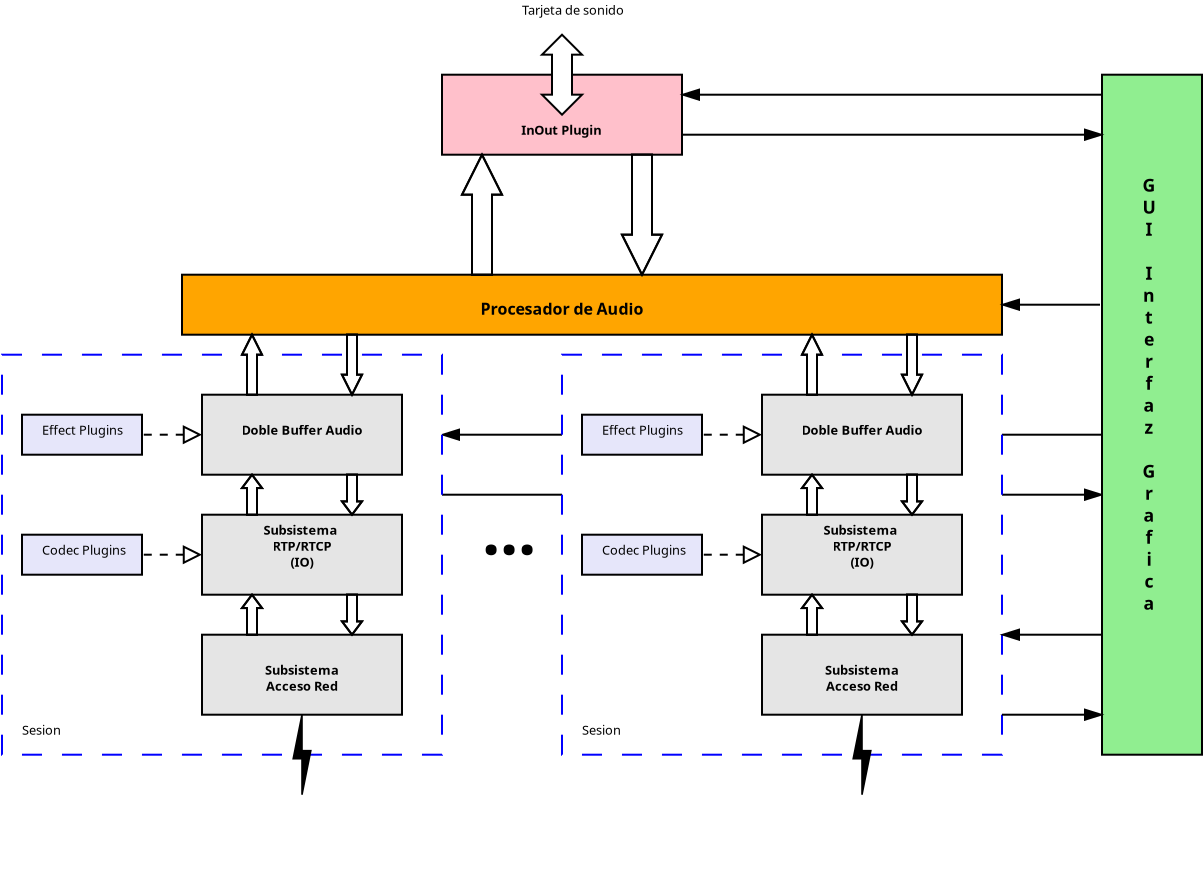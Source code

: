 <?xml version="1.0" encoding="UTF-8"?>
<dia:diagram xmlns:dia="http://www.lysator.liu.se/~alla/dia/"><dia:layer name="Fondo" visible="true"><dia:object type="UML - Message" version="0" id="O0"><dia:attribute name="obj_pos"><dia:point val="13,17"/></dia:attribute><dia:attribute name="obj_bb"><dia:rectangle val="12.95,16.35;46.05,17.4"/></dia:attribute><dia:attribute name="conn_endpoints"><dia:point val="13,17"/><dia:point val="46,17"/></dia:attribute><dia:attribute name="text"><dia:string>##</dia:string></dia:attribute><dia:attribute name="type"><dia:enum val="0"/></dia:attribute><dia:attribute name="text_pos"><dia:point val="29.5,17"/></dia:attribute></dia:object><dia:object type="UML - Message" version="0" id="O1"><dia:attribute name="obj_pos"><dia:point val="46,14"/></dia:attribute><dia:attribute name="obj_bb"><dia:rectangle val="12.95,13.35;46.05,14.4"/></dia:attribute><dia:attribute name="conn_endpoints"><dia:point val="46,14"/><dia:point val="13,14"/></dia:attribute><dia:attribute name="text"><dia:string>##</dia:string></dia:attribute><dia:attribute name="type"><dia:enum val="0"/></dia:attribute><dia:attribute name="text_pos"><dia:point val="29.5,14"/></dia:attribute></dia:object><dia:object type="Standard - Box" version="0" id="O2"><dia:attribute name="obj_pos"><dia:point val="-9,10"/></dia:attribute><dia:attribute name="obj_bb"><dia:rectangle val="-9.05,9.95;13.05,30.05"/></dia:attribute><dia:attribute name="elem_corner"><dia:point val="-9,10"/></dia:attribute><dia:attribute name="elem_width"><dia:real val="22"/></dia:attribute><dia:attribute name="elem_height"><dia:real val="20"/></dia:attribute><dia:attribute name="border_color"><dia:color val="#0000ff"/></dia:attribute><dia:attribute name="show_background"><dia:boolean val="true"/></dia:attribute><dia:attribute name="line_style"><dia:enum val="1"/></dia:attribute></dia:object><dia:object type="Standard - Box" version="0" id="O3"><dia:attribute name="obj_pos"><dia:point val="0,6"/></dia:attribute><dia:attribute name="obj_bb"><dia:rectangle val="-0.05,5.95;41.05,9.05"/></dia:attribute><dia:attribute name="elem_corner"><dia:point val="0,6"/></dia:attribute><dia:attribute name="elem_width"><dia:real val="41"/></dia:attribute><dia:attribute name="elem_height"><dia:real val="3"/></dia:attribute><dia:attribute name="inner_color"><dia:color val="#ffa500"/></dia:attribute><dia:attribute name="show_background"><dia:boolean val="true"/></dia:attribute></dia:object><dia:object type="Standard - Box" version="0" id="O4"><dia:attribute name="obj_pos"><dia:point val="13,-4"/></dia:attribute><dia:attribute name="obj_bb"><dia:rectangle val="12.95,-4.05;25.05,0.05"/></dia:attribute><dia:attribute name="elem_corner"><dia:point val="13,-4"/></dia:attribute><dia:attribute name="elem_width"><dia:real val="12"/></dia:attribute><dia:attribute name="elem_height"><dia:real val="4"/></dia:attribute><dia:attribute name="inner_color"><dia:color val="#ffc0cb"/></dia:attribute><dia:attribute name="show_background"><dia:boolean val="true"/></dia:attribute></dia:object><dia:object type="Standard - Text" version="0" id="O5"><dia:attribute name="obj_pos"><dia:point val="19,-1"/></dia:attribute><dia:attribute name="obj_bb"><dia:rectangle val="17.3,-1.673;20.723,-0.555"/></dia:attribute><dia:attribute name="text"><dia:composite type="text"><dia:attribute name="string"><dia:string>#InOut Plugin#</dia:string></dia:attribute><dia:attribute name="font"><dia:font family="sans" style="80" name="Courier"/></dia:attribute><dia:attribute name="height"><dia:real val="0.8"/></dia:attribute><dia:attribute name="pos"><dia:point val="19,-1"/></dia:attribute><dia:attribute name="color"><dia:color val="#000000"/></dia:attribute><dia:attribute name="alignment"><dia:enum val="1"/></dia:attribute></dia:composite></dia:attribute></dia:object><dia:object type="Civil - Up Arrow" version="0" id="O6"><dia:attribute name="obj_pos"><dia:point val="14,0"/></dia:attribute><dia:attribute name="obj_bb"><dia:rectangle val="13.919,-0.063;16.081,6.05"/></dia:attribute><dia:attribute name="elem_corner"><dia:point val="14,0"/></dia:attribute><dia:attribute name="elem_width"><dia:real val="2"/></dia:attribute><dia:attribute name="elem_height"><dia:real val="6"/></dia:attribute><dia:attribute name="inner_color"><dia:color val="#1e90ff"/></dia:attribute><dia:attribute name="show_background"><dia:boolean val="true"/></dia:attribute><dia:attribute name="flip_horizontal"><dia:boolean val="false"/></dia:attribute><dia:attribute name="flip_vertical"><dia:boolean val="false"/></dia:attribute><dia:attribute name="padding"><dia:real val="0.354"/></dia:attribute></dia:object><dia:object type="Civil - Up Arrow" version="0" id="O7"><dia:attribute name="obj_pos"><dia:point val="22,0"/></dia:attribute><dia:attribute name="obj_bb"><dia:rectangle val="21.919,-0.05;24.081,6.063"/></dia:attribute><dia:attribute name="elem_corner"><dia:point val="22,0"/></dia:attribute><dia:attribute name="elem_width"><dia:real val="2"/></dia:attribute><dia:attribute name="elem_height"><dia:real val="6"/></dia:attribute><dia:attribute name="inner_color"><dia:color val="#ff0000"/></dia:attribute><dia:attribute name="show_background"><dia:boolean val="true"/></dia:attribute><dia:attribute name="flip_horizontal"><dia:boolean val="true"/></dia:attribute><dia:attribute name="flip_vertical"><dia:boolean val="true"/></dia:attribute><dia:attribute name="padding"><dia:real val="0.354"/></dia:attribute></dia:object><dia:object type="Geometric - Up-Down Arrow" version="0" id="O8"><dia:attribute name="obj_pos"><dia:point val="18,-6"/></dia:attribute><dia:attribute name="obj_bb"><dia:rectangle val="17.879,-6.071;20.121,-1.929"/></dia:attribute><dia:attribute name="elem_corner"><dia:point val="18,-6"/></dia:attribute><dia:attribute name="elem_width"><dia:real val="2"/></dia:attribute><dia:attribute name="elem_height"><dia:real val="4"/></dia:attribute><dia:attribute name="show_background"><dia:boolean val="true"/></dia:attribute><dia:attribute name="flip_horizontal"><dia:boolean val="false"/></dia:attribute><dia:attribute name="flip_vertical"><dia:boolean val="false"/></dia:attribute><dia:attribute name="padding"><dia:real val="0.354"/></dia:attribute></dia:object><dia:object type="Standard - Box" version="0" id="O9"><dia:attribute name="obj_pos"><dia:point val="1,12"/></dia:attribute><dia:attribute name="obj_bb"><dia:rectangle val="0.95,11.95;11.05,16.05"/></dia:attribute><dia:attribute name="elem_corner"><dia:point val="1,12"/></dia:attribute><dia:attribute name="elem_width"><dia:real val="10"/></dia:attribute><dia:attribute name="elem_height"><dia:real val="4"/></dia:attribute><dia:attribute name="inner_color"><dia:color val="#e5e5e5"/></dia:attribute><dia:attribute name="show_background"><dia:boolean val="true"/></dia:attribute></dia:object><dia:object type="Standard - Box" version="0" id="O10"><dia:attribute name="obj_pos"><dia:point val="1,18"/></dia:attribute><dia:attribute name="obj_bb"><dia:rectangle val="0.95,17.95;11.05,22.05"/></dia:attribute><dia:attribute name="elem_corner"><dia:point val="1,18"/></dia:attribute><dia:attribute name="elem_width"><dia:real val="10"/></dia:attribute><dia:attribute name="elem_height"><dia:real val="4"/></dia:attribute><dia:attribute name="inner_color"><dia:color val="#e5e5e5"/></dia:attribute><dia:attribute name="show_background"><dia:boolean val="true"/></dia:attribute></dia:object><dia:object type="Standard - Box" version="0" id="O11"><dia:attribute name="obj_pos"><dia:point val="-8,13"/></dia:attribute><dia:attribute name="obj_bb"><dia:rectangle val="-8.05,12.95;-1.95,15.05"/></dia:attribute><dia:attribute name="elem_corner"><dia:point val="-8,13"/></dia:attribute><dia:attribute name="elem_width"><dia:real val="6"/></dia:attribute><dia:attribute name="elem_height"><dia:real val="2"/></dia:attribute><dia:attribute name="inner_color"><dia:color val="#e6e6fa"/></dia:attribute><dia:attribute name="show_background"><dia:boolean val="true"/></dia:attribute></dia:object><dia:object type="Standard - Box" version="0" id="O12"><dia:attribute name="obj_pos"><dia:point val="-8,19"/></dia:attribute><dia:attribute name="obj_bb"><dia:rectangle val="-8.05,18.95;-1.95,21.05"/></dia:attribute><dia:attribute name="elem_corner"><dia:point val="-8,19"/></dia:attribute><dia:attribute name="elem_width"><dia:real val="6"/></dia:attribute><dia:attribute name="elem_height"><dia:real val="2"/></dia:attribute><dia:attribute name="inner_color"><dia:color val="#e6e6fa"/></dia:attribute><dia:attribute name="show_background"><dia:boolean val="true"/></dia:attribute></dia:object><dia:object type="UML - Realizes" version="0" id="O13"><dia:attribute name="obj_pos"><dia:point val="1,14"/></dia:attribute><dia:attribute name="obj_bb"><dia:rectangle val="-2.071,13.95;1,15.6"/></dia:attribute><dia:attribute name="orth_points"><dia:point val="1,14"/><dia:point val="1,14"/><dia:point val="-2,14"/><dia:point val="-2,14"/></dia:attribute><dia:attribute name="orth_orient"><dia:enum val="1"/><dia:enum val="0"/><dia:enum val="1"/></dia:attribute><dia:attribute name="name"><dia:string>##</dia:string></dia:attribute><dia:attribute name="stereotype"><dia:string>##</dia:string></dia:attribute><dia:connections><dia:connection handle="0" to="O9" connection="3"/><dia:connection handle="1" to="O11" connection="4"/></dia:connections></dia:object><dia:object type="UML - Realizes" version="0" id="O14"><dia:attribute name="obj_pos"><dia:point val="1,20"/></dia:attribute><dia:attribute name="obj_bb"><dia:rectangle val="-2.071,19.95;1,21.6"/></dia:attribute><dia:attribute name="orth_points"><dia:point val="1,20"/><dia:point val="1,20"/><dia:point val="-2,20"/><dia:point val="-2,20"/></dia:attribute><dia:attribute name="orth_orient"><dia:enum val="1"/><dia:enum val="0"/><dia:enum val="1"/></dia:attribute><dia:attribute name="name"><dia:string>##</dia:string></dia:attribute><dia:attribute name="stereotype"><dia:string>##</dia:string></dia:attribute><dia:connections><dia:connection handle="0" to="O10" connection="3"/><dia:connection handle="1" to="O12" connection="4"/></dia:connections></dia:object><dia:object type="Standard - Box" version="0" id="O15"><dia:attribute name="obj_pos"><dia:point val="1,24"/></dia:attribute><dia:attribute name="obj_bb"><dia:rectangle val="0.95,23.95;11.05,28.05"/></dia:attribute><dia:attribute name="elem_corner"><dia:point val="1,24"/></dia:attribute><dia:attribute name="elem_width"><dia:real val="10"/></dia:attribute><dia:attribute name="elem_height"><dia:real val="4"/></dia:attribute><dia:attribute name="inner_color"><dia:color val="#e5e5e5"/></dia:attribute><dia:attribute name="show_background"><dia:boolean val="true"/></dia:attribute></dia:object><dia:object type="Standard - Box" version="0" id="O16"><dia:attribute name="obj_pos"><dia:point val="46,-4"/></dia:attribute><dia:attribute name="obj_bb"><dia:rectangle val="45.95,-4.05;51.05,30.05"/></dia:attribute><dia:attribute name="elem_corner"><dia:point val="46,-4"/></dia:attribute><dia:attribute name="elem_width"><dia:real val="5"/></dia:attribute><dia:attribute name="elem_height"><dia:real val="34"/></dia:attribute><dia:attribute name="inner_color"><dia:color val="#90ee90"/></dia:attribute><dia:attribute name="show_background"><dia:boolean val="true"/></dia:attribute></dia:object><dia:object type="UML - Message" version="0" id="O17"><dia:attribute name="obj_pos"><dia:point val="46,-3"/></dia:attribute><dia:attribute name="obj_bb"><dia:rectangle val="24.95,-3.65;46.05,-2.6"/></dia:attribute><dia:attribute name="conn_endpoints"><dia:point val="46,-3"/><dia:point val="25,-3"/></dia:attribute><dia:attribute name="text"><dia:string>##</dia:string></dia:attribute><dia:attribute name="type"><dia:enum val="0"/></dia:attribute><dia:attribute name="text_pos"><dia:point val="35.5,-3"/></dia:attribute></dia:object><dia:object type="UML - Message" version="0" id="O18"><dia:attribute name="obj_pos"><dia:point val="45.9,7.5"/></dia:attribute><dia:attribute name="obj_bb"><dia:rectangle val="40.95,6.725;45.95,7.9"/></dia:attribute><dia:attribute name="conn_endpoints"><dia:point val="45.9,7.5"/><dia:point val="41,7.5"/></dia:attribute><dia:attribute name="text"><dia:string>##</dia:string></dia:attribute><dia:attribute name="type"><dia:enum val="0"/></dia:attribute><dia:attribute name="text_pos"><dia:point val="43.4,7.375"/></dia:attribute><dia:connections><dia:connection handle="1" to="O3" connection="4"/></dia:connections></dia:object><dia:object type="Standard - Text" version="0" id="O19"><dia:attribute name="obj_pos"><dia:point val="-7,14"/></dia:attribute><dia:attribute name="obj_bb"><dia:rectangle val="-7,13.328;-3.277,14.445"/></dia:attribute><dia:attribute name="text"><dia:composite type="text"><dia:attribute name="string"><dia:string>#Effect Plugins#</dia:string></dia:attribute><dia:attribute name="font"><dia:font family="sans" style="0" name="Courier"/></dia:attribute><dia:attribute name="height"><dia:real val="0.8"/></dia:attribute><dia:attribute name="pos"><dia:point val="-7,14"/></dia:attribute><dia:attribute name="color"><dia:color val="#000000"/></dia:attribute><dia:attribute name="alignment"><dia:enum val="0"/></dia:attribute></dia:composite></dia:attribute></dia:object><dia:object type="Standard - Text" version="0" id="O20"><dia:attribute name="obj_pos"><dia:point val="-7,20"/></dia:attribute><dia:attribute name="obj_bb"><dia:rectangle val="-7,19.328;-2.978,20.445"/></dia:attribute><dia:attribute name="text"><dia:composite type="text"><dia:attribute name="string"><dia:string>#Codec Plugins#</dia:string></dia:attribute><dia:attribute name="font"><dia:font family="sans" style="0" name="Courier"/></dia:attribute><dia:attribute name="height"><dia:real val="0.8"/></dia:attribute><dia:attribute name="pos"><dia:point val="-7,20"/></dia:attribute><dia:attribute name="color"><dia:color val="#000000"/></dia:attribute><dia:attribute name="alignment"><dia:enum val="0"/></dia:attribute></dia:composite></dia:attribute></dia:object><dia:object type="Civil - Up Arrow" version="0" id="O21"><dia:attribute name="obj_pos"><dia:point val="3,16"/></dia:attribute><dia:attribute name="obj_bb"><dia:rectangle val="2.9,15.943;4.1,18.05"/></dia:attribute><dia:attribute name="elem_corner"><dia:point val="3,16"/></dia:attribute><dia:attribute name="elem_width"><dia:real val="1"/></dia:attribute><dia:attribute name="elem_height"><dia:real val="2"/></dia:attribute><dia:attribute name="inner_color"><dia:color val="#1e90ff"/></dia:attribute><dia:attribute name="show_background"><dia:boolean val="true"/></dia:attribute><dia:attribute name="flip_horizontal"><dia:boolean val="false"/></dia:attribute><dia:attribute name="flip_vertical"><dia:boolean val="false"/></dia:attribute><dia:attribute name="padding"><dia:real val="0.354"/></dia:attribute></dia:object><dia:object type="Civil - Up Arrow" version="0" id="O22"><dia:attribute name="obj_pos"><dia:point val="3,22"/></dia:attribute><dia:attribute name="obj_bb"><dia:rectangle val="2.9,21.943;4.1,24.05"/></dia:attribute><dia:attribute name="elem_corner"><dia:point val="3,22"/></dia:attribute><dia:attribute name="elem_width"><dia:real val="1"/></dia:attribute><dia:attribute name="elem_height"><dia:real val="2"/></dia:attribute><dia:attribute name="inner_color"><dia:color val="#1e90ff"/></dia:attribute><dia:attribute name="show_background"><dia:boolean val="true"/></dia:attribute><dia:attribute name="flip_horizontal"><dia:boolean val="false"/></dia:attribute><dia:attribute name="flip_vertical"><dia:boolean val="false"/></dia:attribute><dia:attribute name="padding"><dia:real val="0.354"/></dia:attribute></dia:object><dia:object type="Civil - Up Arrow" version="0" id="O23"><dia:attribute name="obj_pos"><dia:point val="8,16"/></dia:attribute><dia:attribute name="obj_bb"><dia:rectangle val="7.9,15.95;9.1,18.057"/></dia:attribute><dia:attribute name="elem_corner"><dia:point val="8,16"/></dia:attribute><dia:attribute name="elem_width"><dia:real val="1"/></dia:attribute><dia:attribute name="elem_height"><dia:real val="2"/></dia:attribute><dia:attribute name="inner_color"><dia:color val="#ff0000"/></dia:attribute><dia:attribute name="show_background"><dia:boolean val="true"/></dia:attribute><dia:attribute name="flip_horizontal"><dia:boolean val="false"/></dia:attribute><dia:attribute name="flip_vertical"><dia:boolean val="true"/></dia:attribute><dia:attribute name="padding"><dia:real val="0.354"/></dia:attribute></dia:object><dia:object type="Civil - Up Arrow" version="0" id="O24"><dia:attribute name="obj_pos"><dia:point val="8,22"/></dia:attribute><dia:attribute name="obj_bb"><dia:rectangle val="7.9,21.95;9.1,24.057"/></dia:attribute><dia:attribute name="elem_corner"><dia:point val="8,22"/></dia:attribute><dia:attribute name="elem_width"><dia:real val="1"/></dia:attribute><dia:attribute name="elem_height"><dia:real val="2"/></dia:attribute><dia:attribute name="inner_color"><dia:color val="#ff0000"/></dia:attribute><dia:attribute name="show_background"><dia:boolean val="true"/></dia:attribute><dia:attribute name="flip_horizontal"><dia:boolean val="false"/></dia:attribute><dia:attribute name="flip_vertical"><dia:boolean val="true"/></dia:attribute><dia:attribute name="padding"><dia:real val="0.354"/></dia:attribute></dia:object><dia:object type="Civil - Up Arrow" version="0" id="O25"><dia:attribute name="obj_pos"><dia:point val="3,9"/></dia:attribute><dia:attribute name="obj_bb"><dia:rectangle val="2.919,8.937;4.081,12.05"/></dia:attribute><dia:attribute name="elem_corner"><dia:point val="3,9"/></dia:attribute><dia:attribute name="elem_width"><dia:real val="1"/></dia:attribute><dia:attribute name="elem_height"><dia:real val="3"/></dia:attribute><dia:attribute name="inner_color"><dia:color val="#1e90ff"/></dia:attribute><dia:attribute name="show_background"><dia:boolean val="true"/></dia:attribute><dia:attribute name="flip_horizontal"><dia:boolean val="false"/></dia:attribute><dia:attribute name="flip_vertical"><dia:boolean val="false"/></dia:attribute><dia:attribute name="padding"><dia:real val="0.354"/></dia:attribute></dia:object><dia:object type="Civil - Up Arrow" version="0" id="O26"><dia:attribute name="obj_pos"><dia:point val="8,9"/></dia:attribute><dia:attribute name="obj_bb"><dia:rectangle val="7.919,8.95;9.081,12.063"/></dia:attribute><dia:attribute name="elem_corner"><dia:point val="8,9"/></dia:attribute><dia:attribute name="elem_width"><dia:real val="1"/></dia:attribute><dia:attribute name="elem_height"><dia:real val="3"/></dia:attribute><dia:attribute name="inner_color"><dia:color val="#ff0000"/></dia:attribute><dia:attribute name="show_background"><dia:boolean val="true"/></dia:attribute><dia:attribute name="flip_horizontal"><dia:boolean val="false"/></dia:attribute><dia:attribute name="flip_vertical"><dia:boolean val="true"/></dia:attribute><dia:attribute name="padding"><dia:real val="0.354"/></dia:attribute></dia:object><dia:object type="Network - WAN Link" version="1" id="O27"><dia:attribute name="obj_pos"><dia:point val="6,28"/></dia:attribute><dia:attribute name="obj_bb"><dia:rectangle val="5.56,28;6.44,32"/></dia:attribute><dia:attribute name="conn_endpoints"><dia:point val="6,28"/><dia:point val="6,32"/></dia:attribute><dia:attribute name="width"><dia:real val="1"/></dia:attribute><dia:connections><dia:connection handle="0" to="O15" connection="6"/></dia:connections></dia:object><dia:object type="Standard - Text" version="0" id="O28"><dia:attribute name="obj_pos"><dia:point val="6,26"/></dia:attribute><dia:attribute name="obj_bb"><dia:rectangle val="4.25,25.328;7.772,27.245"/></dia:attribute><dia:attribute name="text"><dia:composite type="text"><dia:attribute name="string"><dia:string>#Subsistema
Acceso Red#</dia:string></dia:attribute><dia:attribute name="font"><dia:font family="sans" style="80" name="Courier"/></dia:attribute><dia:attribute name="height"><dia:real val="0.8"/></dia:attribute><dia:attribute name="pos"><dia:point val="6,26"/></dia:attribute><dia:attribute name="color"><dia:color val="#000000"/></dia:attribute><dia:attribute name="alignment"><dia:enum val="1"/></dia:attribute></dia:composite></dia:attribute></dia:object><dia:object type="Standard - Text" version="0" id="O29"><dia:attribute name="obj_pos"><dia:point val="6,19"/></dia:attribute><dia:attribute name="obj_bb"><dia:rectangle val="4.225,18.328;7.798,21.045"/></dia:attribute><dia:attribute name="text"><dia:composite type="text"><dia:attribute name="string"><dia:string>#Subsistema 
RTP/RTCP
(IO)#</dia:string></dia:attribute><dia:attribute name="font"><dia:font family="sans" style="80" name="Courier"/></dia:attribute><dia:attribute name="height"><dia:real val="0.8"/></dia:attribute><dia:attribute name="pos"><dia:point val="6,19"/></dia:attribute><dia:attribute name="color"><dia:color val="#000000"/></dia:attribute><dia:attribute name="alignment"><dia:enum val="1"/></dia:attribute></dia:composite></dia:attribute></dia:object><dia:object type="Standard - Text" version="0" id="O30"><dia:attribute name="obj_pos"><dia:point val="6,14"/></dia:attribute><dia:attribute name="obj_bb"><dia:rectangle val="3.3,13.328;8.723,14.445"/></dia:attribute><dia:attribute name="text"><dia:composite type="text"><dia:attribute name="string"><dia:string>#Doble Buffer Audio#</dia:string></dia:attribute><dia:attribute name="font"><dia:font family="sans" style="80" name="Courier"/></dia:attribute><dia:attribute name="height"><dia:real val="0.8"/></dia:attribute><dia:attribute name="pos"><dia:point val="6,14"/></dia:attribute><dia:attribute name="color"><dia:color val="#000000"/></dia:attribute><dia:attribute name="alignment"><dia:enum val="1"/></dia:attribute></dia:composite></dia:attribute></dia:object><dia:object type="Standard - Text" version="0" id="O31"><dia:attribute name="obj_pos"><dia:point val="-8,29"/></dia:attribute><dia:attribute name="obj_bb"><dia:rectangle val="-8,28.328;-6.077,29.445"/></dia:attribute><dia:attribute name="text"><dia:composite type="text"><dia:attribute name="string"><dia:string>#Sesion#</dia:string></dia:attribute><dia:attribute name="font"><dia:font family="sans" style="0" name="Courier"/></dia:attribute><dia:attribute name="height"><dia:real val="0.8"/></dia:attribute><dia:attribute name="pos"><dia:point val="-8,29"/></dia:attribute><dia:attribute name="color"><dia:color val="#000000"/></dia:attribute><dia:attribute name="alignment"><dia:enum val="0"/></dia:attribute></dia:composite></dia:attribute></dia:object><dia:object type="Standard - Box" version="0" id="O32"><dia:attribute name="obj_pos"><dia:point val="19,10"/></dia:attribute><dia:attribute name="obj_bb"><dia:rectangle val="18.95,9.95;41.05,30.05"/></dia:attribute><dia:attribute name="elem_corner"><dia:point val="19,10"/></dia:attribute><dia:attribute name="elem_width"><dia:real val="22"/></dia:attribute><dia:attribute name="elem_height"><dia:real val="20"/></dia:attribute><dia:attribute name="border_color"><dia:color val="#0000ff"/></dia:attribute><dia:attribute name="show_background"><dia:boolean val="true"/></dia:attribute><dia:attribute name="line_style"><dia:enum val="1"/></dia:attribute></dia:object><dia:object type="Standard - Box" version="0" id="O33"><dia:attribute name="obj_pos"><dia:point val="29,12"/></dia:attribute><dia:attribute name="obj_bb"><dia:rectangle val="28.95,11.95;39.05,16.05"/></dia:attribute><dia:attribute name="elem_corner"><dia:point val="29,12"/></dia:attribute><dia:attribute name="elem_width"><dia:real val="10"/></dia:attribute><dia:attribute name="elem_height"><dia:real val="4"/></dia:attribute><dia:attribute name="inner_color"><dia:color val="#e5e5e5"/></dia:attribute><dia:attribute name="show_background"><dia:boolean val="true"/></dia:attribute></dia:object><dia:object type="Standard - Box" version="0" id="O34"><dia:attribute name="obj_pos"><dia:point val="29,18"/></dia:attribute><dia:attribute name="obj_bb"><dia:rectangle val="28.95,17.95;39.05,22.05"/></dia:attribute><dia:attribute name="elem_corner"><dia:point val="29,18"/></dia:attribute><dia:attribute name="elem_width"><dia:real val="10"/></dia:attribute><dia:attribute name="elem_height"><dia:real val="4"/></dia:attribute><dia:attribute name="inner_color"><dia:color val="#e5e5e5"/></dia:attribute><dia:attribute name="show_background"><dia:boolean val="true"/></dia:attribute></dia:object><dia:object type="Standard - Box" version="0" id="O35"><dia:attribute name="obj_pos"><dia:point val="20,13"/></dia:attribute><dia:attribute name="obj_bb"><dia:rectangle val="19.95,12.95;26.05,15.05"/></dia:attribute><dia:attribute name="elem_corner"><dia:point val="20,13"/></dia:attribute><dia:attribute name="elem_width"><dia:real val="6"/></dia:attribute><dia:attribute name="elem_height"><dia:real val="2"/></dia:attribute><dia:attribute name="inner_color"><dia:color val="#e6e6fa"/></dia:attribute><dia:attribute name="show_background"><dia:boolean val="true"/></dia:attribute></dia:object><dia:object type="Standard - Box" version="0" id="O36"><dia:attribute name="obj_pos"><dia:point val="20,19"/></dia:attribute><dia:attribute name="obj_bb"><dia:rectangle val="19.95,18.95;26.05,21.05"/></dia:attribute><dia:attribute name="elem_corner"><dia:point val="20,19"/></dia:attribute><dia:attribute name="elem_width"><dia:real val="6"/></dia:attribute><dia:attribute name="elem_height"><dia:real val="2"/></dia:attribute><dia:attribute name="inner_color"><dia:color val="#e6e6fa"/></dia:attribute><dia:attribute name="show_background"><dia:boolean val="true"/></dia:attribute></dia:object><dia:object type="UML - Realizes" version="0" id="O37"><dia:attribute name="obj_pos"><dia:point val="29,14"/></dia:attribute><dia:attribute name="obj_bb"><dia:rectangle val="25.929,13.95;29,15.6"/></dia:attribute><dia:attribute name="orth_points"><dia:point val="29,14"/><dia:point val="29,14"/><dia:point val="26,14"/><dia:point val="26,14"/></dia:attribute><dia:attribute name="orth_orient"><dia:enum val="1"/><dia:enum val="0"/><dia:enum val="1"/></dia:attribute><dia:attribute name="name"><dia:string>##</dia:string></dia:attribute><dia:attribute name="stereotype"><dia:string>##</dia:string></dia:attribute><dia:connections><dia:connection handle="0" to="O33" connection="3"/><dia:connection handle="1" to="O35" connection="4"/></dia:connections></dia:object><dia:object type="UML - Realizes" version="0" id="O38"><dia:attribute name="obj_pos"><dia:point val="29,20"/></dia:attribute><dia:attribute name="obj_bb"><dia:rectangle val="25.929,19.95;29,21.6"/></dia:attribute><dia:attribute name="orth_points"><dia:point val="29,20"/><dia:point val="29,20"/><dia:point val="26,20"/><dia:point val="26,20"/></dia:attribute><dia:attribute name="orth_orient"><dia:enum val="1"/><dia:enum val="0"/><dia:enum val="1"/></dia:attribute><dia:attribute name="name"><dia:string>##</dia:string></dia:attribute><dia:attribute name="stereotype"><dia:string>##</dia:string></dia:attribute><dia:connections><dia:connection handle="0" to="O34" connection="3"/><dia:connection handle="1" to="O36" connection="4"/></dia:connections></dia:object><dia:object type="Standard - Box" version="0" id="O39"><dia:attribute name="obj_pos"><dia:point val="29,24"/></dia:attribute><dia:attribute name="obj_bb"><dia:rectangle val="28.95,23.95;39.05,28.05"/></dia:attribute><dia:attribute name="elem_corner"><dia:point val="29,24"/></dia:attribute><dia:attribute name="elem_width"><dia:real val="10"/></dia:attribute><dia:attribute name="elem_height"><dia:real val="4"/></dia:attribute><dia:attribute name="inner_color"><dia:color val="#e5e5e5"/></dia:attribute><dia:attribute name="show_background"><dia:boolean val="true"/></dia:attribute></dia:object><dia:object type="Standard - Text" version="0" id="O40"><dia:attribute name="obj_pos"><dia:point val="21,14"/></dia:attribute><dia:attribute name="obj_bb"><dia:rectangle val="21,13.35;24.7,14.4"/></dia:attribute><dia:attribute name="text"><dia:composite type="text"><dia:attribute name="string"><dia:string>#Effect Plugins#</dia:string></dia:attribute><dia:attribute name="font"><dia:font family="sans" style="0" name="Courier"/></dia:attribute><dia:attribute name="height"><dia:real val="0.8"/></dia:attribute><dia:attribute name="pos"><dia:point val="21,14"/></dia:attribute><dia:attribute name="color"><dia:color val="#000000"/></dia:attribute><dia:attribute name="alignment"><dia:enum val="0"/></dia:attribute></dia:composite></dia:attribute></dia:object><dia:object type="Standard - Text" version="0" id="O41"><dia:attribute name="obj_pos"><dia:point val="21,20"/></dia:attribute><dia:attribute name="obj_bb"><dia:rectangle val="21,19.35;25,20.4"/></dia:attribute><dia:attribute name="text"><dia:composite type="text"><dia:attribute name="string"><dia:string>#Codec Plugins#</dia:string></dia:attribute><dia:attribute name="font"><dia:font family="sans" style="0" name="Courier"/></dia:attribute><dia:attribute name="height"><dia:real val="0.8"/></dia:attribute><dia:attribute name="pos"><dia:point val="21,20"/></dia:attribute><dia:attribute name="color"><dia:color val="#000000"/></dia:attribute><dia:attribute name="alignment"><dia:enum val="0"/></dia:attribute></dia:composite></dia:attribute></dia:object><dia:object type="Civil - Up Arrow" version="0" id="O42"><dia:attribute name="obj_pos"><dia:point val="31,16"/></dia:attribute><dia:attribute name="obj_bb"><dia:rectangle val="30.9,15.943;32.1,18.05"/></dia:attribute><dia:attribute name="elem_corner"><dia:point val="31,16"/></dia:attribute><dia:attribute name="elem_width"><dia:real val="1"/></dia:attribute><dia:attribute name="elem_height"><dia:real val="2"/></dia:attribute><dia:attribute name="inner_color"><dia:color val="#1e90ff"/></dia:attribute><dia:attribute name="show_background"><dia:boolean val="true"/></dia:attribute><dia:attribute name="flip_horizontal"><dia:boolean val="false"/></dia:attribute><dia:attribute name="flip_vertical"><dia:boolean val="false"/></dia:attribute><dia:attribute name="padding"><dia:real val="0.354"/></dia:attribute></dia:object><dia:object type="Civil - Up Arrow" version="0" id="O43"><dia:attribute name="obj_pos"><dia:point val="31,22"/></dia:attribute><dia:attribute name="obj_bb"><dia:rectangle val="30.9,21.943;32.1,24.05"/></dia:attribute><dia:attribute name="elem_corner"><dia:point val="31,22"/></dia:attribute><dia:attribute name="elem_width"><dia:real val="1"/></dia:attribute><dia:attribute name="elem_height"><dia:real val="2"/></dia:attribute><dia:attribute name="inner_color"><dia:color val="#1e90ff"/></dia:attribute><dia:attribute name="show_background"><dia:boolean val="true"/></dia:attribute><dia:attribute name="flip_horizontal"><dia:boolean val="false"/></dia:attribute><dia:attribute name="flip_vertical"><dia:boolean val="false"/></dia:attribute><dia:attribute name="padding"><dia:real val="0.354"/></dia:attribute></dia:object><dia:object type="Civil - Up Arrow" version="0" id="O44"><dia:attribute name="obj_pos"><dia:point val="36,16"/></dia:attribute><dia:attribute name="obj_bb"><dia:rectangle val="35.9,15.95;37.1,18.057"/></dia:attribute><dia:attribute name="elem_corner"><dia:point val="36,16"/></dia:attribute><dia:attribute name="elem_width"><dia:real val="1"/></dia:attribute><dia:attribute name="elem_height"><dia:real val="2"/></dia:attribute><dia:attribute name="inner_color"><dia:color val="#ff0000"/></dia:attribute><dia:attribute name="show_background"><dia:boolean val="true"/></dia:attribute><dia:attribute name="flip_horizontal"><dia:boolean val="false"/></dia:attribute><dia:attribute name="flip_vertical"><dia:boolean val="true"/></dia:attribute><dia:attribute name="padding"><dia:real val="0.354"/></dia:attribute></dia:object><dia:object type="Civil - Up Arrow" version="0" id="O45"><dia:attribute name="obj_pos"><dia:point val="36,22"/></dia:attribute><dia:attribute name="obj_bb"><dia:rectangle val="35.9,21.95;37.1,24.057"/></dia:attribute><dia:attribute name="elem_corner"><dia:point val="36,22"/></dia:attribute><dia:attribute name="elem_width"><dia:real val="1"/></dia:attribute><dia:attribute name="elem_height"><dia:real val="2"/></dia:attribute><dia:attribute name="inner_color"><dia:color val="#ff0000"/></dia:attribute><dia:attribute name="show_background"><dia:boolean val="true"/></dia:attribute><dia:attribute name="flip_horizontal"><dia:boolean val="false"/></dia:attribute><dia:attribute name="flip_vertical"><dia:boolean val="true"/></dia:attribute><dia:attribute name="padding"><dia:real val="0.354"/></dia:attribute></dia:object><dia:object type="Civil - Up Arrow" version="0" id="O46"><dia:attribute name="obj_pos"><dia:point val="31,9"/></dia:attribute><dia:attribute name="obj_bb"><dia:rectangle val="30.919,8.937;32.081,12.05"/></dia:attribute><dia:attribute name="elem_corner"><dia:point val="31,9"/></dia:attribute><dia:attribute name="elem_width"><dia:real val="1"/></dia:attribute><dia:attribute name="elem_height"><dia:real val="3"/></dia:attribute><dia:attribute name="inner_color"><dia:color val="#1e90ff"/></dia:attribute><dia:attribute name="show_background"><dia:boolean val="true"/></dia:attribute><dia:attribute name="flip_horizontal"><dia:boolean val="false"/></dia:attribute><dia:attribute name="flip_vertical"><dia:boolean val="false"/></dia:attribute><dia:attribute name="padding"><dia:real val="0.354"/></dia:attribute></dia:object><dia:object type="Civil - Up Arrow" version="0" id="O47"><dia:attribute name="obj_pos"><dia:point val="36,9"/></dia:attribute><dia:attribute name="obj_bb"><dia:rectangle val="35.919,8.95;37.081,12.063"/></dia:attribute><dia:attribute name="elem_corner"><dia:point val="36,9"/></dia:attribute><dia:attribute name="elem_width"><dia:real val="1"/></dia:attribute><dia:attribute name="elem_height"><dia:real val="3"/></dia:attribute><dia:attribute name="inner_color"><dia:color val="#ff0000"/></dia:attribute><dia:attribute name="show_background"><dia:boolean val="true"/></dia:attribute><dia:attribute name="flip_horizontal"><dia:boolean val="false"/></dia:attribute><dia:attribute name="flip_vertical"><dia:boolean val="true"/></dia:attribute><dia:attribute name="padding"><dia:real val="0.354"/></dia:attribute></dia:object><dia:object type="Network - WAN Link" version="1" id="O48"><dia:attribute name="obj_pos"><dia:point val="34,28"/></dia:attribute><dia:attribute name="obj_bb"><dia:rectangle val="33.56,28;34.44,32"/></dia:attribute><dia:attribute name="conn_endpoints"><dia:point val="34,28"/><dia:point val="34,32"/></dia:attribute><dia:attribute name="width"><dia:real val="1"/></dia:attribute><dia:connections><dia:connection handle="0" to="O39" connection="6"/></dia:connections></dia:object><dia:object type="Standard - Text" version="0" id="O49"><dia:attribute name="obj_pos"><dia:point val="34,26"/></dia:attribute><dia:attribute name="obj_bb"><dia:rectangle val="32.25,25.35;35.75,27.2"/></dia:attribute><dia:attribute name="text"><dia:composite type="text"><dia:attribute name="string"><dia:string>#Subsistema
Acceso Red#</dia:string></dia:attribute><dia:attribute name="font"><dia:font family="sans" style="80" name="Courier"/></dia:attribute><dia:attribute name="height"><dia:real val="0.8"/></dia:attribute><dia:attribute name="pos"><dia:point val="34,26"/></dia:attribute><dia:attribute name="color"><dia:color val="#000000"/></dia:attribute><dia:attribute name="alignment"><dia:enum val="1"/></dia:attribute></dia:composite></dia:attribute></dia:object><dia:object type="Standard - Text" version="0" id="O50"><dia:attribute name="obj_pos"><dia:point val="34,19"/></dia:attribute><dia:attribute name="obj_bb"><dia:rectangle val="32.225,18.35;35.775,21"/></dia:attribute><dia:attribute name="text"><dia:composite type="text"><dia:attribute name="string"><dia:string>#Subsistema 
RTP/RTCP
(IO)#</dia:string></dia:attribute><dia:attribute name="font"><dia:font family="sans" style="80" name="Courier"/></dia:attribute><dia:attribute name="height"><dia:real val="0.8"/></dia:attribute><dia:attribute name="pos"><dia:point val="34,19"/></dia:attribute><dia:attribute name="color"><dia:color val="#000000"/></dia:attribute><dia:attribute name="alignment"><dia:enum val="1"/></dia:attribute></dia:composite></dia:attribute></dia:object><dia:object type="Standard - Text" version="0" id="O51"><dia:attribute name="obj_pos"><dia:point val="34,14"/></dia:attribute><dia:attribute name="obj_bb"><dia:rectangle val="31.3,13.35;36.7,14.4"/></dia:attribute><dia:attribute name="text"><dia:composite type="text"><dia:attribute name="string"><dia:string>#Doble Buffer Audio#</dia:string></dia:attribute><dia:attribute name="font"><dia:font family="sans" style="80" name="Courier"/></dia:attribute><dia:attribute name="height"><dia:real val="0.8"/></dia:attribute><dia:attribute name="pos"><dia:point val="34,14"/></dia:attribute><dia:attribute name="color"><dia:color val="#000000"/></dia:attribute><dia:attribute name="alignment"><dia:enum val="1"/></dia:attribute></dia:composite></dia:attribute></dia:object><dia:object type="Standard - Text" version="0" id="O52"><dia:attribute name="obj_pos"><dia:point val="20,29"/></dia:attribute><dia:attribute name="obj_bb"><dia:rectangle val="20,28.35;21.9,29.4"/></dia:attribute><dia:attribute name="text"><dia:composite type="text"><dia:attribute name="string"><dia:string>#Sesion#</dia:string></dia:attribute><dia:attribute name="font"><dia:font family="sans" style="0" name="Courier"/></dia:attribute><dia:attribute name="height"><dia:real val="0.8"/></dia:attribute><dia:attribute name="pos"><dia:point val="20,29"/></dia:attribute><dia:attribute name="color"><dia:color val="#000000"/></dia:attribute><dia:attribute name="alignment"><dia:enum val="0"/></dia:attribute></dia:composite></dia:attribute></dia:object><dia:object type="Standard - Text" version="0" id="O53"><dia:attribute name="obj_pos"><dia:point val="15,20"/></dia:attribute><dia:attribute name="obj_bb"><dia:rectangle val="15,17.055;17.495,22.29"/></dia:attribute><dia:attribute name="text"><dia:composite type="text"><dia:attribute name="string"><dia:string>#...#</dia:string></dia:attribute><dia:attribute name="font"><dia:font family="sans" style="80" name="Courier"/></dia:attribute><dia:attribute name="height"><dia:real val="4"/></dia:attribute><dia:attribute name="pos"><dia:point val="15,20"/></dia:attribute><dia:attribute name="color"><dia:color val="#000000"/></dia:attribute><dia:attribute name="alignment"><dia:enum val="0"/></dia:attribute></dia:composite></dia:attribute></dia:object><dia:object type="UML - Message" version="0" id="O54"><dia:attribute name="obj_pos"><dia:point val="46,24"/></dia:attribute><dia:attribute name="obj_bb"><dia:rectangle val="40.95,23.35;46.05,24.4"/></dia:attribute><dia:attribute name="conn_endpoints"><dia:point val="46,24"/><dia:point val="41,24"/></dia:attribute><dia:attribute name="text"><dia:string>##</dia:string></dia:attribute><dia:attribute name="type"><dia:enum val="0"/></dia:attribute><dia:attribute name="text_pos"><dia:point val="43.5,24"/></dia:attribute></dia:object><dia:object type="UML - Message" version="0" id="O55"><dia:attribute name="obj_pos"><dia:point val="41,28"/></dia:attribute><dia:attribute name="obj_bb"><dia:rectangle val="40.95,27.35;46.05,28.4"/></dia:attribute><dia:attribute name="conn_endpoints"><dia:point val="41,28"/><dia:point val="46,28"/></dia:attribute><dia:attribute name="text"><dia:string>##</dia:string></dia:attribute><dia:attribute name="type"><dia:enum val="0"/></dia:attribute><dia:attribute name="text_pos"><dia:point val="43.5,28"/></dia:attribute></dia:object><dia:object type="Standard - Text" version="0" id="O56"><dia:attribute name="obj_pos"><dia:point val="19,8"/></dia:attribute><dia:attribute name="obj_bb"><dia:rectangle val="15.3,7.173;22.727,8.555"/></dia:attribute><dia:attribute name="text"><dia:composite type="text"><dia:attribute name="string"><dia:string>#Procesador de Audio#</dia:string></dia:attribute><dia:attribute name="font"><dia:font family="sans" style="80" name="Courier"/></dia:attribute><dia:attribute name="height"><dia:real val="1"/></dia:attribute><dia:attribute name="pos"><dia:point val="19,8"/></dia:attribute><dia:attribute name="color"><dia:color val="#000000"/></dia:attribute><dia:attribute name="alignment"><dia:enum val="1"/></dia:attribute></dia:composite></dia:attribute></dia:object><dia:object type="Standard - Text" version="0" id="O57"><dia:attribute name="obj_pos"><dia:point val="48.35,1.85"/></dia:attribute><dia:attribute name="obj_bb"><dia:rectangle val="48.021,0.971;48.65,23.358"/></dia:attribute><dia:attribute name="text"><dia:composite type="text"><dia:attribute name="string"><dia:string>#G
U
I

I
n
t
e
r
f
a
z

G
r
a
f
i
c
a#</dia:string></dia:attribute><dia:attribute name="font"><dia:font family="sans" style="80" name="Courier"/></dia:attribute><dia:attribute name="height"><dia:real val="1.1"/></dia:attribute><dia:attribute name="pos"><dia:point val="48.35,1.85"/></dia:attribute><dia:attribute name="color"><dia:color val="#000000"/></dia:attribute><dia:attribute name="alignment"><dia:enum val="1"/></dia:attribute></dia:composite></dia:attribute></dia:object><dia:object type="UML - Message" version="0" id="O58"><dia:attribute name="obj_pos"><dia:point val="25,-1"/></dia:attribute><dia:attribute name="obj_bb"><dia:rectangle val="24.95,-1.65;46.05,-0.6"/></dia:attribute><dia:attribute name="conn_endpoints"><dia:point val="25,-1"/><dia:point val="46,-1"/></dia:attribute><dia:attribute name="text"><dia:string>##</dia:string></dia:attribute><dia:attribute name="type"><dia:enum val="0"/></dia:attribute><dia:attribute name="text_pos"><dia:point val="35.5,-1"/></dia:attribute></dia:object><dia:object type="Standard - Text" version="0" id="O59"><dia:attribute name="obj_pos"><dia:point val="17,-7"/></dia:attribute><dia:attribute name="obj_bb"><dia:rectangle val="17,-7.673;21.773,-6.555"/></dia:attribute><dia:attribute name="text"><dia:composite type="text"><dia:attribute name="string"><dia:string>#Tarjeta de sonido#</dia:string></dia:attribute><dia:attribute name="font"><dia:font family="sans" style="0" name="Courier"/></dia:attribute><dia:attribute name="height"><dia:real val="0.8"/></dia:attribute><dia:attribute name="pos"><dia:point val="17,-7"/></dia:attribute><dia:attribute name="color"><dia:color val="#000000"/></dia:attribute><dia:attribute name="alignment"><dia:enum val="0"/></dia:attribute></dia:composite></dia:attribute></dia:object></dia:layer></dia:diagram>
